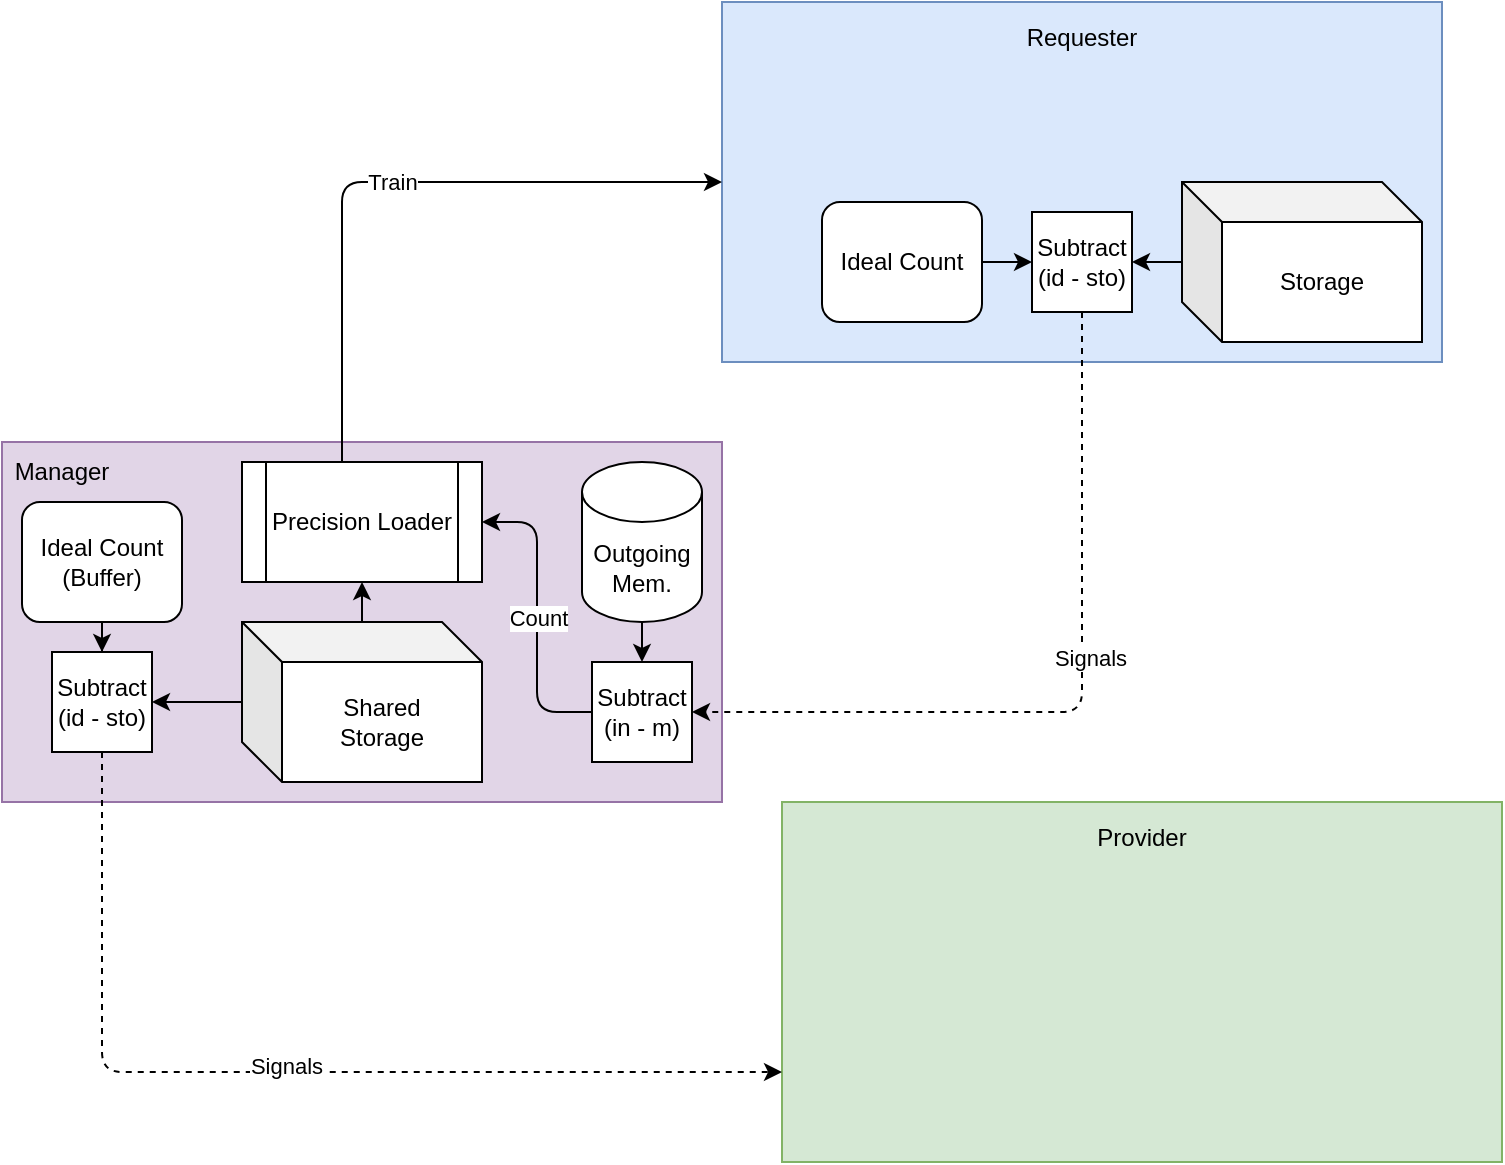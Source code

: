 <mxfile version="20.7.4" type="github">
  <diagram id="26lFCRo36pw0p-zjy1sk" name="Page-1">
    <mxGraphModel dx="1061" dy="558" grid="1" gridSize="10" guides="1" tooltips="1" connect="1" arrows="1" fold="1" page="1" pageScale="1" pageWidth="850" pageHeight="1100" math="0" shadow="0">
      <root>
        <mxCell id="0" />
        <mxCell id="1" parent="0" />
        <mxCell id="kZU-nGg5YoeYxe2Th8oy-1" value="&lt;div&gt;Requester&lt;/div&gt;&lt;div&gt;&lt;br&gt;&lt;/div&gt;&lt;div&gt;&lt;br&gt;&lt;/div&gt;&lt;div&gt;&lt;br&gt;&lt;/div&gt;&lt;div&gt;&lt;br&gt;&lt;/div&gt;&lt;div&gt;&lt;br&gt;&lt;/div&gt;&lt;div&gt;&lt;br&gt;&lt;/div&gt;&lt;div&gt;&lt;br&gt;&lt;/div&gt;&lt;div&gt;&lt;br&gt;&lt;/div&gt;&lt;div&gt;&lt;br&gt;&lt;/div&gt;&lt;div&gt;&lt;br&gt;&lt;/div&gt;" style="rounded=0;whiteSpace=wrap;html=1;fillColor=#dae8fc;strokeColor=#6c8ebf;" vertex="1" parent="1">
          <mxGeometry x="440" y="20" width="360" height="180" as="geometry" />
        </mxCell>
        <mxCell id="kZU-nGg5YoeYxe2Th8oy-3" value="&lt;div&gt;Provider&lt;/div&gt;&lt;div&gt;&lt;br&gt;&lt;/div&gt;&lt;div&gt;&lt;br&gt;&lt;/div&gt;&lt;div&gt;&lt;br&gt;&lt;/div&gt;&lt;div&gt;&lt;br&gt;&lt;/div&gt;&lt;div&gt;&lt;br&gt;&lt;/div&gt;&lt;div&gt;&lt;br&gt;&lt;/div&gt;&lt;div&gt;&lt;br&gt;&lt;/div&gt;&lt;div&gt;&lt;br&gt;&lt;/div&gt;&lt;div&gt;&lt;br&gt;&lt;/div&gt;&lt;div&gt;&lt;br&gt;&lt;/div&gt;" style="rounded=0;whiteSpace=wrap;html=1;fillColor=#d5e8d4;strokeColor=#82b366;" vertex="1" parent="1">
          <mxGeometry x="470" y="420" width="360" height="180" as="geometry" />
        </mxCell>
        <mxCell id="kZU-nGg5YoeYxe2Th8oy-4" value="" style="rounded=0;whiteSpace=wrap;html=1;fillColor=#e1d5e7;strokeColor=#9673a6;" vertex="1" parent="1">
          <mxGeometry x="80" y="240" width="360" height="180" as="geometry" />
        </mxCell>
        <mxCell id="kZU-nGg5YoeYxe2Th8oy-17" style="edgeStyle=orthogonalEdgeStyle;rounded=1;orthogonalLoop=1;jettySize=auto;html=1;dashed=1;" edge="1" parent="1" source="kZU-nGg5YoeYxe2Th8oy-7" target="kZU-nGg5YoeYxe2Th8oy-16">
          <mxGeometry relative="1" as="geometry" />
        </mxCell>
        <mxCell id="kZU-nGg5YoeYxe2Th8oy-7" value="&lt;div&gt;Outgoing&lt;/div&gt;&lt;div&gt;Mem.&lt;br&gt;&lt;/div&gt;" style="shape=cylinder3;whiteSpace=wrap;html=1;boundedLbl=1;backgroundOutline=1;size=15;" vertex="1" parent="1">
          <mxGeometry x="370" y="250" width="60" height="80" as="geometry" />
        </mxCell>
        <mxCell id="kZU-nGg5YoeYxe2Th8oy-13" style="edgeStyle=orthogonalEdgeStyle;rounded=0;orthogonalLoop=1;jettySize=auto;html=1;entryX=1;entryY=0.5;entryDx=0;entryDy=0;" edge="1" parent="1" source="kZU-nGg5YoeYxe2Th8oy-8" target="kZU-nGg5YoeYxe2Th8oy-10">
          <mxGeometry relative="1" as="geometry" />
        </mxCell>
        <mxCell id="kZU-nGg5YoeYxe2Th8oy-8" value="Storage" style="shape=cube;whiteSpace=wrap;html=1;boundedLbl=1;backgroundOutline=1;darkOpacity=0.05;darkOpacity2=0.1;" vertex="1" parent="1">
          <mxGeometry x="670" y="110" width="120" height="80" as="geometry" />
        </mxCell>
        <mxCell id="kZU-nGg5YoeYxe2Th8oy-11" style="edgeStyle=orthogonalEdgeStyle;rounded=0;orthogonalLoop=1;jettySize=auto;html=1;exitX=1;exitY=0.5;exitDx=0;exitDy=0;" edge="1" parent="1" source="kZU-nGg5YoeYxe2Th8oy-9" target="kZU-nGg5YoeYxe2Th8oy-10">
          <mxGeometry relative="1" as="geometry" />
        </mxCell>
        <mxCell id="kZU-nGg5YoeYxe2Th8oy-9" value="Ideal Count" style="rounded=1;whiteSpace=wrap;html=1;" vertex="1" parent="1">
          <mxGeometry x="490" y="120" width="80" height="60" as="geometry" />
        </mxCell>
        <mxCell id="kZU-nGg5YoeYxe2Th8oy-15" style="edgeStyle=orthogonalEdgeStyle;rounded=1;orthogonalLoop=1;jettySize=auto;html=1;entryX=1;entryY=0.5;entryDx=0;entryDy=0;dashed=1;" edge="1" parent="1" source="kZU-nGg5YoeYxe2Th8oy-10" target="kZU-nGg5YoeYxe2Th8oy-16">
          <mxGeometry relative="1" as="geometry">
            <Array as="points">
              <mxPoint x="620" y="375" />
            </Array>
          </mxGeometry>
        </mxCell>
        <mxCell id="kZU-nGg5YoeYxe2Th8oy-30" value="&lt;div&gt;Signals&lt;/div&gt;" style="edgeLabel;html=1;align=center;verticalAlign=middle;resizable=0;points=[];" vertex="1" connectable="0" parent="kZU-nGg5YoeYxe2Th8oy-15">
          <mxGeometry x="-0.126" y="4" relative="1" as="geometry">
            <mxPoint as="offset" />
          </mxGeometry>
        </mxCell>
        <mxCell id="kZU-nGg5YoeYxe2Th8oy-10" value="&lt;div&gt;Subtract&lt;/div&gt;(id - sto)" style="whiteSpace=wrap;html=1;aspect=fixed;" vertex="1" parent="1">
          <mxGeometry x="595" y="125" width="50" height="50" as="geometry" />
        </mxCell>
        <mxCell id="kZU-nGg5YoeYxe2Th8oy-21" value="Count" style="edgeStyle=orthogonalEdgeStyle;rounded=1;orthogonalLoop=1;jettySize=auto;html=1;entryX=1;entryY=0.5;entryDx=0;entryDy=0;" edge="1" parent="1" source="kZU-nGg5YoeYxe2Th8oy-16" target="kZU-nGg5YoeYxe2Th8oy-18">
          <mxGeometry relative="1" as="geometry" />
        </mxCell>
        <mxCell id="kZU-nGg5YoeYxe2Th8oy-16" value="&lt;div&gt;Subtract&lt;/div&gt;(in - m)" style="whiteSpace=wrap;html=1;aspect=fixed;" vertex="1" parent="1">
          <mxGeometry x="375" y="350" width="50" height="50" as="geometry" />
        </mxCell>
        <mxCell id="kZU-nGg5YoeYxe2Th8oy-19" value="Train" style="edgeStyle=orthogonalEdgeStyle;rounded=1;orthogonalLoop=1;jettySize=auto;html=1;entryX=0;entryY=0.5;entryDx=0;entryDy=0;" edge="1" parent="1" source="kZU-nGg5YoeYxe2Th8oy-18" target="kZU-nGg5YoeYxe2Th8oy-1">
          <mxGeometry relative="1" as="geometry">
            <Array as="points">
              <mxPoint x="250" y="110" />
            </Array>
          </mxGeometry>
        </mxCell>
        <mxCell id="kZU-nGg5YoeYxe2Th8oy-18" value="Precision Loader" style="shape=process;whiteSpace=wrap;html=1;backgroundOutline=1;" vertex="1" parent="1">
          <mxGeometry x="200" y="250" width="120" height="60" as="geometry" />
        </mxCell>
        <mxCell id="kZU-nGg5YoeYxe2Th8oy-20" value="Manager" style="text;html=1;strokeColor=none;fillColor=none;align=center;verticalAlign=middle;whiteSpace=wrap;rounded=0;" vertex="1" parent="1">
          <mxGeometry x="80" y="240" width="60" height="30" as="geometry" />
        </mxCell>
        <mxCell id="kZU-nGg5YoeYxe2Th8oy-23" style="edgeStyle=orthogonalEdgeStyle;rounded=1;orthogonalLoop=1;jettySize=auto;html=1;entryX=0.5;entryY=1;entryDx=0;entryDy=0;" edge="1" parent="1" source="kZU-nGg5YoeYxe2Th8oy-22" target="kZU-nGg5YoeYxe2Th8oy-18">
          <mxGeometry relative="1" as="geometry" />
        </mxCell>
        <mxCell id="kZU-nGg5YoeYxe2Th8oy-27" style="edgeStyle=orthogonalEdgeStyle;rounded=1;orthogonalLoop=1;jettySize=auto;html=1;" edge="1" parent="1" source="kZU-nGg5YoeYxe2Th8oy-22" target="kZU-nGg5YoeYxe2Th8oy-25">
          <mxGeometry relative="1" as="geometry" />
        </mxCell>
        <mxCell id="kZU-nGg5YoeYxe2Th8oy-22" value="&lt;div&gt;Shared&lt;/div&gt;&lt;div&gt;Storage&lt;/div&gt;" style="shape=cube;whiteSpace=wrap;html=1;boundedLbl=1;backgroundOutline=1;darkOpacity=0.05;darkOpacity2=0.1;" vertex="1" parent="1">
          <mxGeometry x="200" y="330" width="120" height="80" as="geometry" />
        </mxCell>
        <mxCell id="kZU-nGg5YoeYxe2Th8oy-28" style="edgeStyle=orthogonalEdgeStyle;rounded=1;orthogonalLoop=1;jettySize=auto;html=1;" edge="1" parent="1" source="kZU-nGg5YoeYxe2Th8oy-24" target="kZU-nGg5YoeYxe2Th8oy-25">
          <mxGeometry relative="1" as="geometry" />
        </mxCell>
        <mxCell id="kZU-nGg5YoeYxe2Th8oy-24" value="&lt;div&gt;Ideal Count&lt;/div&gt;&lt;div&gt;(Buffer)&lt;br&gt;&lt;/div&gt;" style="rounded=1;whiteSpace=wrap;html=1;" vertex="1" parent="1">
          <mxGeometry x="90" y="270" width="80" height="60" as="geometry" />
        </mxCell>
        <mxCell id="kZU-nGg5YoeYxe2Th8oy-31" style="edgeStyle=orthogonalEdgeStyle;rounded=1;orthogonalLoop=1;jettySize=auto;html=1;exitX=0.5;exitY=1;exitDx=0;exitDy=0;entryX=0;entryY=0.75;entryDx=0;entryDy=0;dashed=1;" edge="1" parent="1" source="kZU-nGg5YoeYxe2Th8oy-25" target="kZU-nGg5YoeYxe2Th8oy-3">
          <mxGeometry relative="1" as="geometry" />
        </mxCell>
        <mxCell id="kZU-nGg5YoeYxe2Th8oy-32" value="&lt;div&gt;Signals&lt;/div&gt;" style="edgeLabel;html=1;align=center;verticalAlign=middle;resizable=0;points=[];" vertex="1" connectable="0" parent="kZU-nGg5YoeYxe2Th8oy-31">
          <mxGeometry x="0.007" y="3" relative="1" as="geometry">
            <mxPoint as="offset" />
          </mxGeometry>
        </mxCell>
        <mxCell id="kZU-nGg5YoeYxe2Th8oy-25" value="&lt;div&gt;Subtract&lt;/div&gt;(id - sto)" style="whiteSpace=wrap;html=1;aspect=fixed;" vertex="1" parent="1">
          <mxGeometry x="105" y="345" width="50" height="50" as="geometry" />
        </mxCell>
      </root>
    </mxGraphModel>
  </diagram>
</mxfile>
